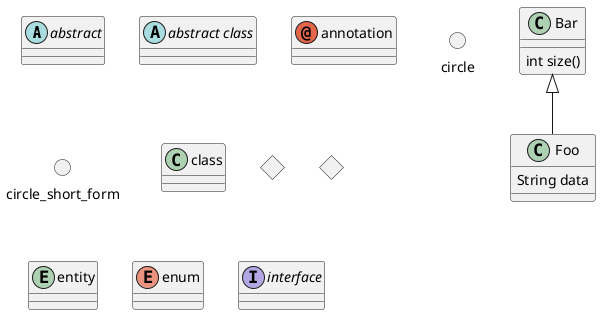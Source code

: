 fafasfasf

@startuml 
abstract        abstract
class Foo {
    String data
}
class Bar
Bar <|-- Foo
Bar : int size()
abstract class  "abstract class"
annotation      annotation
circle          circle
()              circle_short_form
class           class
diamond         diamond
<>              diamond_short_form
entity          entity
enum            enum
interface       interface
@enduml


<sdfafasf